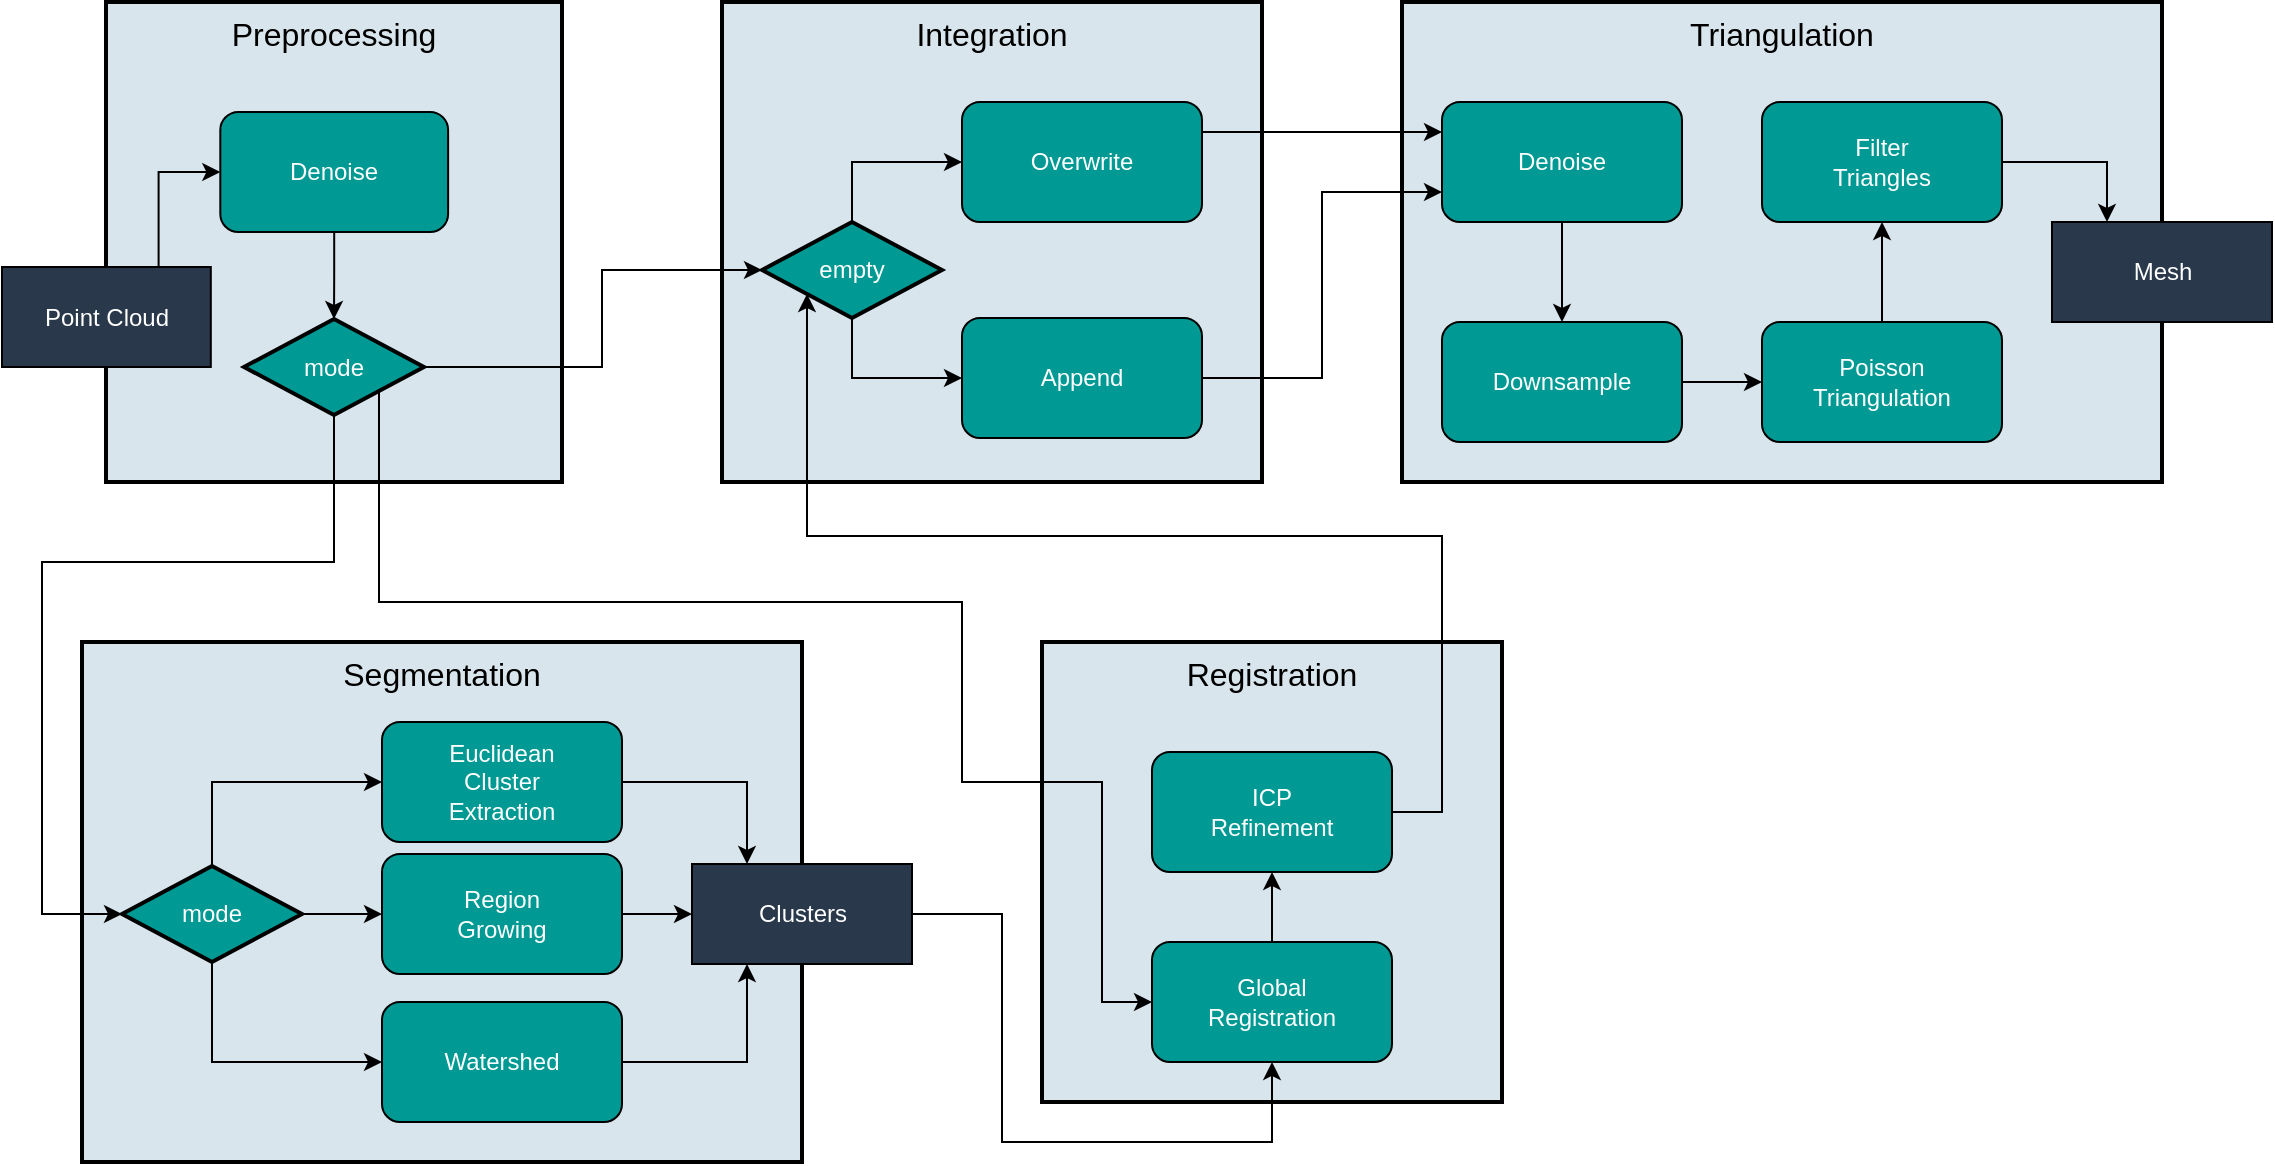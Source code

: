 <mxfile version="12.1.3" pages="1"><diagram id="XhzWOlogCkc_dKTud2Os" name="Seite-1"><mxGraphModel dx="1408" dy="574" grid="1" gridSize="10" guides="1" tooltips="1" connect="1" arrows="1" fold="1" page="1" pageScale="1" pageWidth="850" pageHeight="1100" math="0" shadow="0"><root><mxCell id="0"/><mxCell id="1" parent="0"/><mxCell id="aWawijr4pdA5SoYbkUiw-31" value="" style="group" vertex="1" connectable="0" parent="1"><mxGeometry x="740" y="40" width="435" height="240" as="geometry"/></mxCell><mxCell id="aWawijr4pdA5SoYbkUiw-6" value="Triangulation" style="whiteSpace=wrap;html=1;glass=0;labelBackgroundColor=none;strokeColor=#000000;gradientColor=none;strokeWidth=2;verticalAlign=top;rounded=0;fontSize=16;fillColor=#d9e5ec;labelBorderColor=none;arcSize=14;" vertex="1" parent="aWawijr4pdA5SoYbkUiw-31"><mxGeometry width="380" height="240" as="geometry"/></mxCell><mxCell id="aWawijr4pdA5SoYbkUiw-9" value="Mesh" style="html=1;glass=0;labelBackgroundColor=none;strokeColor=#000000;gradientColor=none;fillColor=#29384A;fontColor=#FFFFFF;" vertex="1" parent="aWawijr4pdA5SoYbkUiw-31"><mxGeometry x="325" y="110" width="110" height="50" as="geometry"/></mxCell><mxCell id="aWawijr4pdA5SoYbkUiw-23" value="&lt;div&gt;&lt;font color=&quot;#FFFFFF&quot;&gt;Denoise&lt;/font&gt;&lt;/div&gt;" style="rounded=1;whiteSpace=wrap;html=1;glass=0;labelBackgroundColor=none;strokeColor=#000000;gradientColor=none;fillColor=#009994;" vertex="1" parent="aWawijr4pdA5SoYbkUiw-31"><mxGeometry x="20" y="50" width="120" height="60" as="geometry"/></mxCell><mxCell id="aWawijr4pdA5SoYbkUiw-24" value="&lt;font color=&quot;#FFFFFF&quot;&gt;Downsample&lt;/font&gt;" style="rounded=1;whiteSpace=wrap;html=1;glass=0;labelBackgroundColor=none;strokeColor=#000000;gradientColor=none;fillColor=#009994;" vertex="1" parent="aWawijr4pdA5SoYbkUiw-31"><mxGeometry x="20" y="160" width="120" height="60" as="geometry"/></mxCell><mxCell id="aWawijr4pdA5SoYbkUiw-27" style="edgeStyle=orthogonalEdgeStyle;rounded=0;orthogonalLoop=1;jettySize=auto;html=1;exitX=0.5;exitY=1;exitDx=0;exitDy=0;entryX=0.5;entryY=0;entryDx=0;entryDy=0;fontSize=16;fontColor=#FFFFFF;" edge="1" parent="aWawijr4pdA5SoYbkUiw-31" source="aWawijr4pdA5SoYbkUiw-23" target="aWawijr4pdA5SoYbkUiw-24"><mxGeometry relative="1" as="geometry"/></mxCell><mxCell id="aWawijr4pdA5SoYbkUiw-25" value="&lt;font color=&quot;#FFFFFF&quot;&gt;Poisson&lt;br&gt;Triangulation&lt;br&gt;&lt;/font&gt;" style="rounded=1;whiteSpace=wrap;html=1;glass=0;labelBackgroundColor=none;strokeColor=#000000;gradientColor=none;fillColor=#009994;" vertex="1" parent="aWawijr4pdA5SoYbkUiw-31"><mxGeometry x="180" y="160" width="120" height="60" as="geometry"/></mxCell><mxCell id="aWawijr4pdA5SoYbkUiw-28" style="edgeStyle=orthogonalEdgeStyle;rounded=0;orthogonalLoop=1;jettySize=auto;html=1;exitX=1;exitY=0.5;exitDx=0;exitDy=0;entryX=0;entryY=0.5;entryDx=0;entryDy=0;fontSize=16;fontColor=#FFFFFF;" edge="1" parent="aWawijr4pdA5SoYbkUiw-31" source="aWawijr4pdA5SoYbkUiw-24" target="aWawijr4pdA5SoYbkUiw-25"><mxGeometry relative="1" as="geometry"/></mxCell><mxCell id="aWawijr4pdA5SoYbkUiw-30" style="edgeStyle=orthogonalEdgeStyle;rounded=0;orthogonalLoop=1;jettySize=auto;html=1;exitX=1;exitY=0.5;exitDx=0;exitDy=0;entryX=0.25;entryY=0;entryDx=0;entryDy=0;fontSize=16;fontColor=#FFFFFF;" edge="1" parent="aWawijr4pdA5SoYbkUiw-31" source="aWawijr4pdA5SoYbkUiw-26" target="aWawijr4pdA5SoYbkUiw-9"><mxGeometry relative="1" as="geometry"/></mxCell><mxCell id="aWawijr4pdA5SoYbkUiw-26" value="&lt;div&gt;&lt;font color=&quot;#FFFFFF&quot;&gt;Filter&lt;/font&gt;&lt;/div&gt;&lt;div&gt;&lt;font color=&quot;#FFFFFF&quot;&gt;Triangles&lt;/font&gt;&lt;/div&gt;" style="rounded=1;whiteSpace=wrap;html=1;glass=0;labelBackgroundColor=none;strokeColor=#000000;gradientColor=none;fillColor=#009994;" vertex="1" parent="aWawijr4pdA5SoYbkUiw-31"><mxGeometry x="180" y="50" width="120" height="60" as="geometry"/></mxCell><mxCell id="aWawijr4pdA5SoYbkUiw-29" style="edgeStyle=orthogonalEdgeStyle;rounded=0;orthogonalLoop=1;jettySize=auto;html=1;exitX=0.5;exitY=0;exitDx=0;exitDy=0;entryX=0.5;entryY=1;entryDx=0;entryDy=0;fontSize=16;fontColor=#FFFFFF;" edge="1" parent="aWawijr4pdA5SoYbkUiw-31" source="aWawijr4pdA5SoYbkUiw-25" target="aWawijr4pdA5SoYbkUiw-26"><mxGeometry relative="1" as="geometry"/></mxCell><mxCell id="aWawijr4pdA5SoYbkUiw-48" value="" style="group" vertex="1" connectable="0" parent="1"><mxGeometry x="560" y="360" width="230" height="230" as="geometry"/></mxCell><mxCell id="aWawijr4pdA5SoYbkUiw-7" value="&lt;div&gt;Registration&lt;/div&gt;" style="whiteSpace=wrap;html=1;glass=0;labelBackgroundColor=none;strokeColor=#000000;gradientColor=none;strokeWidth=2;verticalAlign=top;rounded=0;fontSize=16;fillColor=#d9e5ec;labelBorderColor=none;arcSize=14;" vertex="1" parent="aWawijr4pdA5SoYbkUiw-48"><mxGeometry width="230" height="230" as="geometry"/></mxCell><mxCell id="aWawijr4pdA5SoYbkUiw-66" style="edgeStyle=orthogonalEdgeStyle;rounded=0;orthogonalLoop=1;jettySize=auto;html=1;exitX=0.5;exitY=0;exitDx=0;exitDy=0;entryX=0.5;entryY=1;entryDx=0;entryDy=0;fontSize=12;fontColor=#000000;" edge="1" parent="aWawijr4pdA5SoYbkUiw-48" source="aWawijr4pdA5SoYbkUiw-45" target="aWawijr4pdA5SoYbkUiw-46"><mxGeometry relative="1" as="geometry"/></mxCell><mxCell id="aWawijr4pdA5SoYbkUiw-45" value="&lt;div&gt;&lt;font color=&quot;#FFFFFF&quot;&gt;Global&lt;/font&gt;&lt;/div&gt;&lt;div&gt;&lt;font color=&quot;#FFFFFF&quot;&gt;Registration&lt;/font&gt;&lt;/div&gt;" style="rounded=1;whiteSpace=wrap;html=1;glass=0;labelBackgroundColor=none;strokeColor=#000000;gradientColor=none;fillColor=#009994;" vertex="1" parent="aWawijr4pdA5SoYbkUiw-48"><mxGeometry x="55" y="150" width="120" height="60" as="geometry"/></mxCell><mxCell id="aWawijr4pdA5SoYbkUiw-46" value="&lt;div&gt;&lt;font color=&quot;#FFFFFF&quot;&gt;ICP&lt;/font&gt;&lt;/div&gt;&lt;div&gt;&lt;font color=&quot;#FFFFFF&quot;&gt;Refinement&lt;/font&gt;&lt;/div&gt;" style="rounded=1;whiteSpace=wrap;html=1;glass=0;labelBackgroundColor=none;strokeColor=#000000;gradientColor=none;fillColor=#009994;" vertex="1" parent="aWawijr4pdA5SoYbkUiw-48"><mxGeometry x="55" y="55" width="120" height="60" as="geometry"/></mxCell><mxCell id="aWawijr4pdA5SoYbkUiw-49" value="" style="group" vertex="1" connectable="0" parent="1"><mxGeometry x="400" y="40" width="270" height="240" as="geometry"/></mxCell><mxCell id="aWawijr4pdA5SoYbkUiw-5" value="&lt;div&gt;Integration&lt;/div&gt;" style="whiteSpace=wrap;html=1;glass=0;labelBackgroundColor=none;strokeColor=#000000;gradientColor=none;strokeWidth=2;verticalAlign=top;rounded=0;fontSize=16;fillColor=#d9e5ec;labelBorderColor=none;arcSize=14;" vertex="1" parent="aWawijr4pdA5SoYbkUiw-49"><mxGeometry width="270" height="240" as="geometry"/></mxCell><mxCell id="aWawijr4pdA5SoYbkUiw-32" value="&lt;div style=&quot;font-size: 12px;&quot; align=&quot;center&quot;&gt;&lt;font style=&quot;font-size: 12px;&quot;&gt;empty&lt;/font&gt;&lt;/div&gt;" style="rhombus;whiteSpace=wrap;html=1;rounded=0;glass=0;labelBackgroundColor=none;strokeColor=#000000;strokeWidth=2;fillColor=#009994;gradientColor=none;fontSize=12;fontColor=#FFFFFF;align=center;" vertex="1" parent="aWawijr4pdA5SoYbkUiw-49"><mxGeometry x="20" y="110" width="90" height="48" as="geometry"/></mxCell><mxCell id="aWawijr4pdA5SoYbkUiw-40" value="&lt;font color=&quot;#FFFFFF&quot;&gt;Overwrite&lt;/font&gt;" style="rounded=1;whiteSpace=wrap;html=1;glass=0;labelBackgroundColor=none;strokeColor=#000000;gradientColor=none;fillColor=#009994;" vertex="1" parent="aWawijr4pdA5SoYbkUiw-49"><mxGeometry x="120" y="50" width="120" height="60" as="geometry"/></mxCell><mxCell id="aWawijr4pdA5SoYbkUiw-43" style="edgeStyle=orthogonalEdgeStyle;rounded=0;orthogonalLoop=1;jettySize=auto;html=1;exitX=0.5;exitY=0;exitDx=0;exitDy=0;entryX=0;entryY=0.5;entryDx=0;entryDy=0;fontSize=16;fontColor=#FFFFFF;" edge="1" parent="aWawijr4pdA5SoYbkUiw-49" source="aWawijr4pdA5SoYbkUiw-32" target="aWawijr4pdA5SoYbkUiw-40"><mxGeometry relative="1" as="geometry"/></mxCell><mxCell id="aWawijr4pdA5SoYbkUiw-41" value="&lt;div&gt;&lt;font color=&quot;#FFFFFF&quot;&gt;Append&lt;/font&gt;&lt;/div&gt;" style="rounded=1;whiteSpace=wrap;html=1;glass=0;labelBackgroundColor=none;strokeColor=#000000;gradientColor=none;fillColor=#009994;" vertex="1" parent="aWawijr4pdA5SoYbkUiw-49"><mxGeometry x="120" y="158" width="120" height="60" as="geometry"/></mxCell><mxCell id="aWawijr4pdA5SoYbkUiw-42" style="edgeStyle=orthogonalEdgeStyle;rounded=0;orthogonalLoop=1;jettySize=auto;html=1;exitX=0.5;exitY=1;exitDx=0;exitDy=0;entryX=0;entryY=0.5;entryDx=0;entryDy=0;fontSize=16;fontColor=#FFFFFF;" edge="1" parent="aWawijr4pdA5SoYbkUiw-49" source="aWawijr4pdA5SoYbkUiw-32" target="aWawijr4pdA5SoYbkUiw-41"><mxGeometry relative="1" as="geometry"/></mxCell><mxCell id="aWawijr4pdA5SoYbkUiw-50" value="" style="group" vertex="1" connectable="0" parent="1"><mxGeometry x="80" y="360" width="415" height="260" as="geometry"/></mxCell><mxCell id="aWawijr4pdA5SoYbkUiw-8" value="Segmentation" style="whiteSpace=wrap;html=1;glass=0;labelBackgroundColor=none;strokeColor=#000000;gradientColor=none;strokeWidth=2;verticalAlign=top;rounded=0;fontSize=16;fillColor=#d9e5ec;labelBorderColor=none;arcSize=14;" vertex="1" parent="aWawijr4pdA5SoYbkUiw-50"><mxGeometry width="360" height="260" as="geometry"/></mxCell><mxCell id="aWawijr4pdA5SoYbkUiw-11" value="&lt;font color=&quot;#FFFFFF&quot;&gt;Euclidean&lt;br&gt;Cluster&lt;br&gt;Extraction&lt;br&gt;&lt;/font&gt;" style="rounded=1;whiteSpace=wrap;html=1;glass=0;labelBackgroundColor=none;strokeColor=#000000;gradientColor=none;fillColor=#009994;" vertex="1" parent="aWawijr4pdA5SoYbkUiw-50"><mxGeometry x="150" y="40" width="120" height="60" as="geometry"/></mxCell><mxCell id="aWawijr4pdA5SoYbkUiw-12" value="&lt;font color=&quot;#FFFFFF&quot;&gt;Region&lt;br&gt;Growing&lt;/font&gt;" style="rounded=1;whiteSpace=wrap;html=1;glass=0;labelBackgroundColor=none;strokeColor=#000000;gradientColor=none;fillColor=#009994;" vertex="1" parent="aWawijr4pdA5SoYbkUiw-50"><mxGeometry x="150" y="106" width="120" height="60" as="geometry"/></mxCell><mxCell id="aWawijr4pdA5SoYbkUiw-13" value="&lt;font color=&quot;#FFFFFF&quot;&gt;Watershed&lt;/font&gt;" style="rounded=1;whiteSpace=wrap;html=1;glass=0;labelBackgroundColor=none;strokeColor=#000000;gradientColor=none;fillColor=#009994;" vertex="1" parent="aWawijr4pdA5SoYbkUiw-50"><mxGeometry x="150" y="180" width="120" height="60" as="geometry"/></mxCell><mxCell id="aWawijr4pdA5SoYbkUiw-19" style="edgeStyle=orthogonalEdgeStyle;rounded=0;orthogonalLoop=1;jettySize=auto;html=1;exitX=1;exitY=0.5;exitDx=0;exitDy=0;entryX=0;entryY=0.5;entryDx=0;entryDy=0;fontSize=16;fontColor=#FFFFFF;" edge="1" parent="aWawijr4pdA5SoYbkUiw-50" source="aWawijr4pdA5SoYbkUiw-14" target="aWawijr4pdA5SoYbkUiw-12"><mxGeometry relative="1" as="geometry"/></mxCell><mxCell id="aWawijr4pdA5SoYbkUiw-33" style="edgeStyle=orthogonalEdgeStyle;rounded=0;orthogonalLoop=1;jettySize=auto;html=1;exitX=0.5;exitY=0;exitDx=0;exitDy=0;entryX=0;entryY=0.5;entryDx=0;entryDy=0;fontSize=16;fontColor=#FFFFFF;" edge="1" parent="aWawijr4pdA5SoYbkUiw-50" source="aWawijr4pdA5SoYbkUiw-14" target="aWawijr4pdA5SoYbkUiw-11"><mxGeometry relative="1" as="geometry"/></mxCell><mxCell id="aWawijr4pdA5SoYbkUiw-34" style="edgeStyle=orthogonalEdgeStyle;rounded=0;orthogonalLoop=1;jettySize=auto;html=1;exitX=0.5;exitY=1;exitDx=0;exitDy=0;entryX=0;entryY=0.5;entryDx=0;entryDy=0;fontSize=16;fontColor=#FFFFFF;" edge="1" parent="aWawijr4pdA5SoYbkUiw-50" source="aWawijr4pdA5SoYbkUiw-14" target="aWawijr4pdA5SoYbkUiw-13"><mxGeometry relative="1" as="geometry"/></mxCell><mxCell id="aWawijr4pdA5SoYbkUiw-14" value="&lt;p style=&quot;line-height: 120%&quot;&gt;&lt;/p&gt;&lt;div style=&quot;font-size: 12px&quot;&gt;&lt;font style=&quot;font-size: 12px&quot; color=&quot;#FFFFFF&quot;&gt;mode&lt;/font&gt;&lt;/div&gt;&lt;p&gt;&lt;/p&gt;" style="rhombus;whiteSpace=wrap;html=1;rounded=0;glass=0;labelBackgroundColor=none;strokeColor=#000000;strokeWidth=2;fillColor=#009994;gradientColor=none;fontSize=16;fontColor=#FFFFFF;align=center;verticalAlign=middle;labelPosition=center;verticalLabelPosition=middle;" vertex="1" parent="aWawijr4pdA5SoYbkUiw-50"><mxGeometry x="20" y="112" width="90" height="48" as="geometry"/></mxCell><mxCell id="aWawijr4pdA5SoYbkUiw-35" value="Clusters" style="html=1;glass=0;labelBackgroundColor=none;strokeColor=#000000;gradientColor=none;fillColor=#29384A;fontColor=#FFFFFF;" vertex="1" parent="aWawijr4pdA5SoYbkUiw-50"><mxGeometry x="305" y="111" width="110" height="50" as="geometry"/></mxCell><mxCell id="aWawijr4pdA5SoYbkUiw-36" style="edgeStyle=orthogonalEdgeStyle;rounded=0;orthogonalLoop=1;jettySize=auto;html=1;exitX=1;exitY=0.5;exitDx=0;exitDy=0;entryX=0.25;entryY=0;entryDx=0;entryDy=0;fontSize=16;fontColor=#FFFFFF;" edge="1" parent="aWawijr4pdA5SoYbkUiw-50" source="aWawijr4pdA5SoYbkUiw-11" target="aWawijr4pdA5SoYbkUiw-35"><mxGeometry relative="1" as="geometry"/></mxCell><mxCell id="aWawijr4pdA5SoYbkUiw-37" style="edgeStyle=orthogonalEdgeStyle;rounded=0;orthogonalLoop=1;jettySize=auto;html=1;exitX=1;exitY=0.5;exitDx=0;exitDy=0;entryX=0;entryY=0.5;entryDx=0;entryDy=0;fontSize=16;fontColor=#FFFFFF;" edge="1" parent="aWawijr4pdA5SoYbkUiw-50" source="aWawijr4pdA5SoYbkUiw-12" target="aWawijr4pdA5SoYbkUiw-35"><mxGeometry relative="1" as="geometry"/></mxCell><mxCell id="aWawijr4pdA5SoYbkUiw-38" style="edgeStyle=orthogonalEdgeStyle;rounded=0;orthogonalLoop=1;jettySize=auto;html=1;exitX=1;exitY=0.5;exitDx=0;exitDy=0;entryX=0.25;entryY=1;entryDx=0;entryDy=0;fontSize=16;fontColor=#FFFFFF;" edge="1" parent="aWawijr4pdA5SoYbkUiw-50" source="aWawijr4pdA5SoYbkUiw-13" target="aWawijr4pdA5SoYbkUiw-35"><mxGeometry relative="1" as="geometry"/></mxCell><mxCell id="aWawijr4pdA5SoYbkUiw-53" value="" style="group" vertex="1" connectable="0" parent="1"><mxGeometry x="40" y="40" width="280" height="240" as="geometry"/></mxCell><mxCell id="aWawijr4pdA5SoYbkUiw-1" value="Preprocessing" style="rounded=0;absoluteArcSize=1;arcSize=14;strokeWidth=2;verticalAlign=top;labelBackgroundColor=none;labelBorderColor=none;html=1;whiteSpace=wrap;gradientColor=none;strokeColor=#000000;glass=0;fontSize=16;fillColor=#d9e5ec;" vertex="1" parent="aWawijr4pdA5SoYbkUiw-53"><mxGeometry x="52" width="228" height="240" as="geometry"/></mxCell><mxCell id="aWawijr4pdA5SoYbkUiw-3" value="&lt;div&gt;Point Cloud&lt;/div&gt;" style="html=1;glass=0;labelBackgroundColor=none;strokeColor=#000000;gradientColor=none;fillColor=#29384A;fontColor=#FFFFFF;" vertex="1" parent="aWawijr4pdA5SoYbkUiw-53"><mxGeometry y="132.5" width="104.407" height="50" as="geometry"/></mxCell><mxCell id="aWawijr4pdA5SoYbkUiw-4" value="&lt;div&gt;&lt;font color=&quot;#FFFFFF&quot;&gt;Denoise&lt;/font&gt;&lt;/div&gt;" style="rounded=1;whiteSpace=wrap;html=1;glass=0;labelBackgroundColor=none;strokeColor=#000000;gradientColor=none;fillColor=#009994;" vertex="1" parent="aWawijr4pdA5SoYbkUiw-53"><mxGeometry x="109.153" y="55" width="113.898" height="60" as="geometry"/></mxCell><mxCell id="aWawijr4pdA5SoYbkUiw-10" style="edgeStyle=orthogonalEdgeStyle;rounded=0;orthogonalLoop=1;jettySize=auto;html=1;exitX=0.75;exitY=0;exitDx=0;exitDy=0;entryX=0;entryY=0.5;entryDx=0;entryDy=0;fontSize=16;fontColor=#FFFFFF;" edge="1" parent="aWawijr4pdA5SoYbkUiw-53" source="aWawijr4pdA5SoYbkUiw-3" target="aWawijr4pdA5SoYbkUiw-4"><mxGeometry relative="1" as="geometry"/></mxCell><mxCell id="aWawijr4pdA5SoYbkUiw-51" value="&lt;p style=&quot;line-height: 120%&quot;&gt;&lt;/p&gt;&lt;div style=&quot;font-size: 12px&quot;&gt;&lt;font style=&quot;font-size: 12px&quot; color=&quot;#FFFFFF&quot;&gt;mode&lt;/font&gt;&lt;/div&gt;&lt;p&gt;&lt;/p&gt;" style="rhombus;whiteSpace=wrap;html=1;rounded=0;glass=0;labelBackgroundColor=none;strokeColor=#000000;strokeWidth=2;fillColor=#009994;gradientColor=none;fontSize=16;fontColor=#FFFFFF;align=center;verticalAlign=middle;labelPosition=center;verticalLabelPosition=middle;" vertex="1" parent="aWawijr4pdA5SoYbkUiw-53"><mxGeometry x="121" y="158.5" width="90" height="48" as="geometry"/></mxCell><mxCell id="aWawijr4pdA5SoYbkUiw-52" style="edgeStyle=orthogonalEdgeStyle;rounded=0;orthogonalLoop=1;jettySize=auto;html=1;exitX=0.5;exitY=1;exitDx=0;exitDy=0;entryX=0.5;entryY=0;entryDx=0;entryDy=0;fontSize=12;fontColor=#FFFFFF;" edge="1" parent="aWawijr4pdA5SoYbkUiw-53" source="aWawijr4pdA5SoYbkUiw-4" target="aWawijr4pdA5SoYbkUiw-51"><mxGeometry relative="1" as="geometry"/></mxCell><mxCell id="aWawijr4pdA5SoYbkUiw-56" style="edgeStyle=orthogonalEdgeStyle;rounded=0;orthogonalLoop=1;jettySize=auto;html=1;exitX=1;exitY=0.5;exitDx=0;exitDy=0;entryX=0;entryY=0.5;entryDx=0;entryDy=0;fontSize=12;fontColor=#FFFFFF;" edge="1" parent="1" source="aWawijr4pdA5SoYbkUiw-51" target="aWawijr4pdA5SoYbkUiw-32"><mxGeometry relative="1" as="geometry"><Array as="points"><mxPoint x="340" y="223"/><mxPoint x="340" y="174"/></Array></mxGeometry></mxCell><mxCell id="aWawijr4pdA5SoYbkUiw-67" style="edgeStyle=orthogonalEdgeStyle;rounded=0;orthogonalLoop=1;jettySize=auto;html=1;exitX=1;exitY=0.5;exitDx=0;exitDy=0;entryX=0.5;entryY=1;entryDx=0;entryDy=0;fontSize=12;fontColor=#000000;" edge="1" parent="1" source="aWawijr4pdA5SoYbkUiw-35" target="aWawijr4pdA5SoYbkUiw-45"><mxGeometry relative="1" as="geometry"><Array as="points"><mxPoint x="540" y="496"/><mxPoint x="540" y="610"/><mxPoint x="675" y="610"/></Array></mxGeometry></mxCell><mxCell id="aWawijr4pdA5SoYbkUiw-68" style="edgeStyle=orthogonalEdgeStyle;rounded=0;orthogonalLoop=1;jettySize=auto;html=1;exitX=0.5;exitY=1;exitDx=0;exitDy=0;entryX=0;entryY=0.5;entryDx=0;entryDy=0;fontSize=12;fontColor=#000000;" edge="1" parent="1" source="aWawijr4pdA5SoYbkUiw-51" target="aWawijr4pdA5SoYbkUiw-14"><mxGeometry relative="1" as="geometry"><Array as="points"><mxPoint x="206" y="320"/><mxPoint x="60" y="320"/><mxPoint x="60" y="496"/></Array></mxGeometry></mxCell><mxCell id="aWawijr4pdA5SoYbkUiw-69" style="edgeStyle=orthogonalEdgeStyle;rounded=0;orthogonalLoop=1;jettySize=auto;html=1;exitX=1;exitY=1;exitDx=0;exitDy=0;entryX=0;entryY=0.5;entryDx=0;entryDy=0;fontSize=12;fontColor=#000000;" edge="1" parent="1" source="aWawijr4pdA5SoYbkUiw-51" target="aWawijr4pdA5SoYbkUiw-45"><mxGeometry relative="1" as="geometry"><Array as="points"><mxPoint x="229" y="340"/><mxPoint x="520" y="340"/><mxPoint x="520" y="430"/><mxPoint x="590" y="430"/><mxPoint x="590" y="540"/></Array></mxGeometry></mxCell><mxCell id="aWawijr4pdA5SoYbkUiw-70" style="edgeStyle=orthogonalEdgeStyle;rounded=0;orthogonalLoop=1;jettySize=auto;html=1;exitX=1;exitY=0.5;exitDx=0;exitDy=0;entryX=0;entryY=1;entryDx=0;entryDy=0;fontSize=12;fontColor=#000000;" edge="1" parent="1" source="aWawijr4pdA5SoYbkUiw-46" target="aWawijr4pdA5SoYbkUiw-32"><mxGeometry relative="1" as="geometry"><Array as="points"><mxPoint x="760" y="445"/><mxPoint x="760" y="307"/><mxPoint x="443" y="307"/></Array></mxGeometry></mxCell><mxCell id="aWawijr4pdA5SoYbkUiw-71" style="edgeStyle=orthogonalEdgeStyle;rounded=0;orthogonalLoop=1;jettySize=auto;html=1;exitX=1;exitY=0.5;exitDx=0;exitDy=0;entryX=0;entryY=0.75;entryDx=0;entryDy=0;fontSize=12;fontColor=#000000;" edge="1" parent="1" source="aWawijr4pdA5SoYbkUiw-41" target="aWawijr4pdA5SoYbkUiw-23"><mxGeometry relative="1" as="geometry"/></mxCell><mxCell id="aWawijr4pdA5SoYbkUiw-72" style="edgeStyle=orthogonalEdgeStyle;rounded=0;orthogonalLoop=1;jettySize=auto;html=1;exitX=1;exitY=0.25;exitDx=0;exitDy=0;entryX=0;entryY=0.25;entryDx=0;entryDy=0;fontSize=12;fontColor=#000000;" edge="1" parent="1" source="aWawijr4pdA5SoYbkUiw-40" target="aWawijr4pdA5SoYbkUiw-23"><mxGeometry relative="1" as="geometry"/></mxCell></root></mxGraphModel></diagram></mxfile>